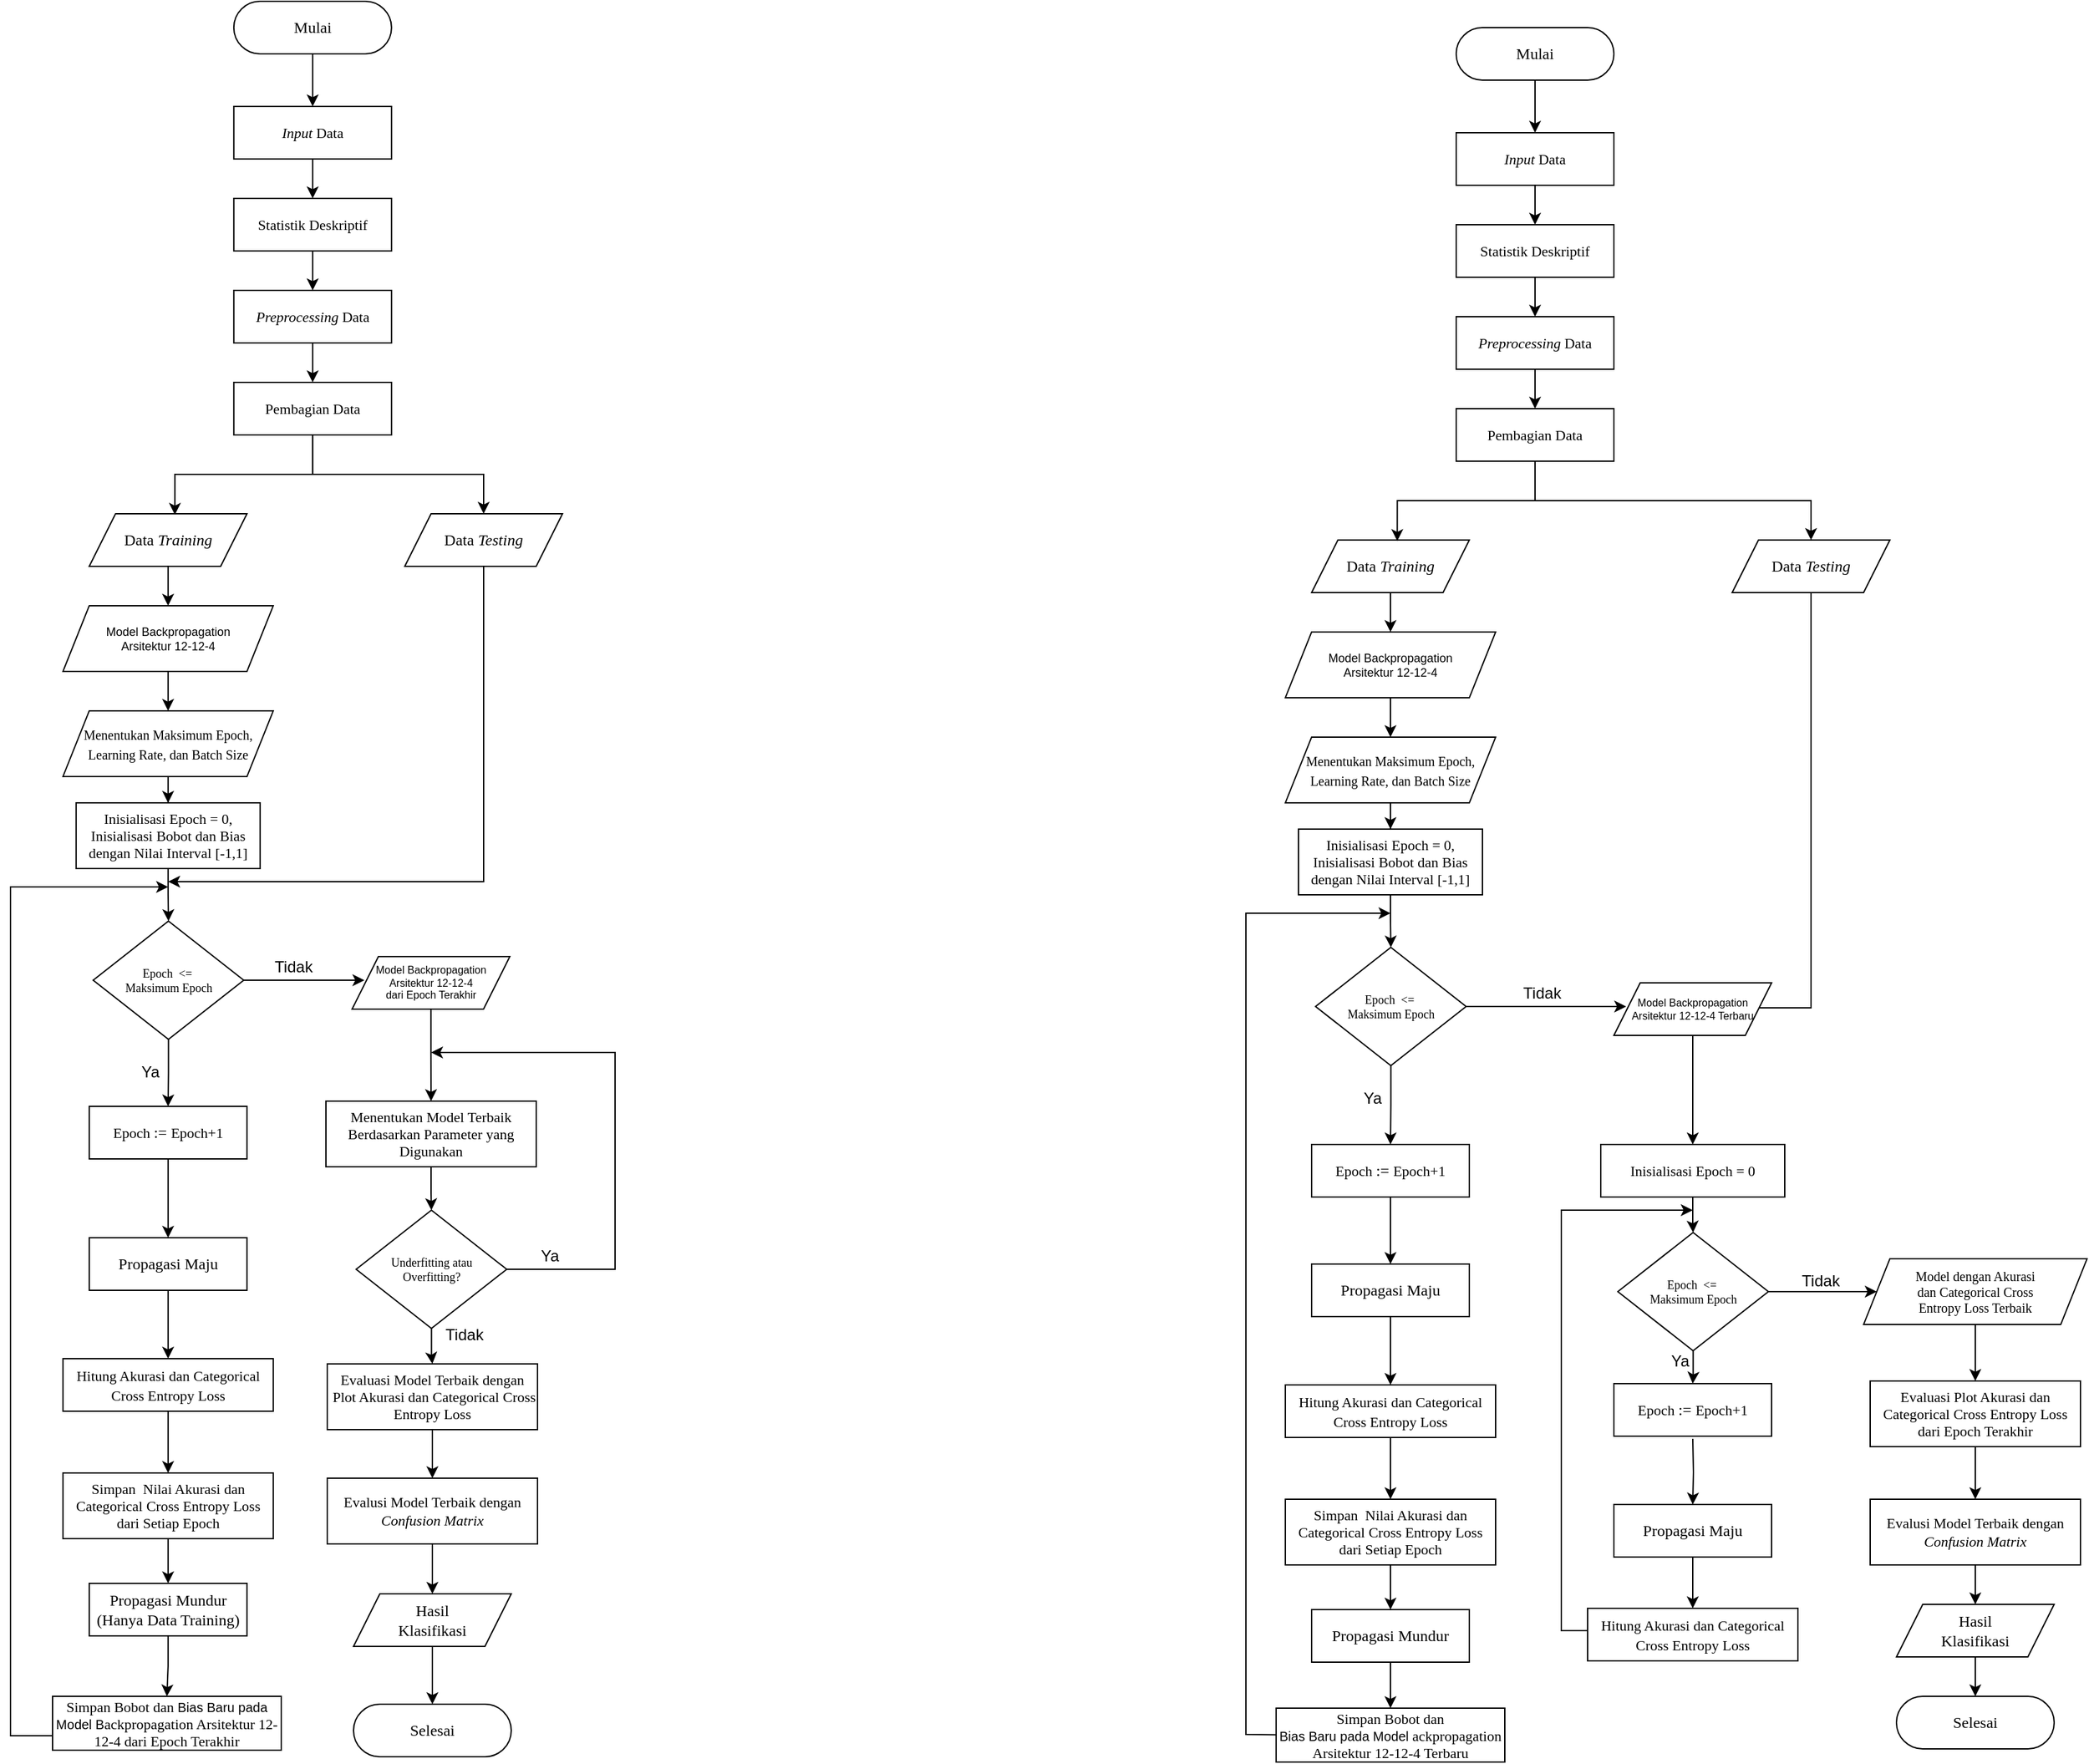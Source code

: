 <mxfile version="21.6.7" type="github">
  <diagram name="Halaman-1" id="IDPkt6IPQC_1jw6kws_v">
    <mxGraphModel dx="1783" dy="500" grid="1" gridSize="10" guides="0" tooltips="1" connect="1" arrows="1" fold="1" page="1" pageScale="1" pageWidth="827" pageHeight="1169" math="0" shadow="0">
      <root>
        <mxCell id="0" />
        <mxCell id="1" parent="0" />
        <mxCell id="IdXI2zrkfBvDs6GvW4y7-14" value="" style="edgeStyle=orthogonalEdgeStyle;rounded=0;orthogonalLoop=1;jettySize=auto;html=1;" parent="1" source="IdXI2zrkfBvDs6GvW4y7-10" edge="1">
          <mxGeometry relative="1" as="geometry">
            <mxPoint x="400" y="120" as="targetPoint" />
          </mxGeometry>
        </mxCell>
        <mxCell id="IdXI2zrkfBvDs6GvW4y7-10" value="&lt;font face=&quot;Times New Roman&quot;&gt;Mulai&lt;/font&gt;" style="rounded=1;whiteSpace=wrap;html=1;arcSize=50;" parent="1" vertex="1">
          <mxGeometry x="340" y="40" width="120" height="40" as="geometry" />
        </mxCell>
        <mxCell id="7m37HU-JpjzB4hNOFp2D-5" style="edgeStyle=orthogonalEdgeStyle;rounded=0;orthogonalLoop=1;jettySize=auto;html=1;exitX=0.75;exitY=0;exitDx=0;exitDy=0;" parent="1" edge="1">
          <mxGeometry relative="1" as="geometry">
            <mxPoint x="430.31" y="110" as="targetPoint" />
            <mxPoint x="430.0" y="110" as="sourcePoint" />
          </mxGeometry>
        </mxCell>
        <mxCell id="7m37HU-JpjzB4hNOFp2D-27" value="" style="edgeStyle=orthogonalEdgeStyle;rounded=0;orthogonalLoop=1;jettySize=auto;html=1;" parent="1" source="IdXI2zrkfBvDs6GvW4y7-42" target="K-xvkSlF35jEx8rKdwMI-3" edge="1">
          <mxGeometry relative="1" as="geometry" />
        </mxCell>
        <mxCell id="IdXI2zrkfBvDs6GvW4y7-42" value="&lt;font face=&quot;Times New Roman&quot;&gt;Hasil&lt;br&gt;Klasifikasi&lt;/font&gt;" style="shape=parallelogram;perimeter=parallelogramPerimeter;whiteSpace=wrap;html=1;fixedSize=1;" parent="1" vertex="1">
          <mxGeometry x="675" y="1240" width="120" height="40" as="geometry" />
        </mxCell>
        <mxCell id="K-xvkSlF35jEx8rKdwMI-3" value="&lt;font face=&quot;Times New Roman&quot;&gt;Selesai&lt;br&gt;&lt;/font&gt;" style="rounded=1;whiteSpace=wrap;html=1;arcSize=50;" parent="1" vertex="1">
          <mxGeometry x="675" y="1310" width="120" height="40" as="geometry" />
        </mxCell>
        <mxCell id="Z6IPMhNPh_R6V51IVwI1-49" value="" style="edgeStyle=orthogonalEdgeStyle;rounded=0;orthogonalLoop=1;jettySize=auto;html=1;entryX=0.5;entryY=0;entryDx=0;entryDy=0;" parent="1" source="7m37HU-JpjzB4hNOFp2D-1" target="Z6IPMhNPh_R6V51IVwI1-52" edge="1">
          <mxGeometry relative="1" as="geometry">
            <mxPoint x="310" y="530" as="targetPoint" />
          </mxGeometry>
        </mxCell>
        <mxCell id="7m37HU-JpjzB4hNOFp2D-1" value="&lt;font face=&quot;Times New Roman&quot;&gt;Data &lt;i&gt;Training&lt;/i&gt;&lt;/font&gt;" style="shape=parallelogram;perimeter=parallelogramPerimeter;whiteSpace=wrap;html=1;fixedSize=1;" parent="1" vertex="1">
          <mxGeometry x="230" y="430" width="120" height="40" as="geometry" />
        </mxCell>
        <mxCell id="7m37HU-JpjzB4hNOFp2D-12" value="" style="edgeStyle=orthogonalEdgeStyle;rounded=0;orthogonalLoop=1;jettySize=auto;html=1;" parent="1" source="7m37HU-JpjzB4hNOFp2D-2" target="7m37HU-JpjzB4hNOFp2D-3" edge="1">
          <mxGeometry relative="1" as="geometry" />
        </mxCell>
        <mxCell id="7m37HU-JpjzB4hNOFp2D-2" value="&lt;font style=&quot;font-size: 11px;&quot; face=&quot;Times New Roman&quot;&gt;&lt;i&gt;Input&lt;/i&gt; Data&lt;/font&gt;" style="rounded=0;whiteSpace=wrap;html=1;" parent="1" vertex="1">
          <mxGeometry x="340" y="120" width="120" height="40" as="geometry" />
        </mxCell>
        <mxCell id="7m37HU-JpjzB4hNOFp2D-29" value="" style="edgeStyle=orthogonalEdgeStyle;rounded=0;orthogonalLoop=1;jettySize=auto;html=1;" parent="1" source="7m37HU-JpjzB4hNOFp2D-3" target="7m37HU-JpjzB4hNOFp2D-28" edge="1">
          <mxGeometry relative="1" as="geometry" />
        </mxCell>
        <mxCell id="7m37HU-JpjzB4hNOFp2D-3" value="&lt;font face=&quot;Times New Roman&quot;&gt;&lt;span style=&quot;font-size: 11px;&quot;&gt;Statistik Deskriptif&lt;/span&gt;&lt;/font&gt;" style="rounded=0;whiteSpace=wrap;html=1;" parent="1" vertex="1">
          <mxGeometry x="340" y="190" width="120" height="40" as="geometry" />
        </mxCell>
        <mxCell id="7m37HU-JpjzB4hNOFp2D-31" style="edgeStyle=orthogonalEdgeStyle;rounded=0;orthogonalLoop=1;jettySize=auto;html=1;entryX=0.5;entryY=0;entryDx=0;entryDy=0;" parent="1" source="7m37HU-JpjzB4hNOFp2D-4" target="7m37HU-JpjzB4hNOFp2D-14" edge="1">
          <mxGeometry relative="1" as="geometry">
            <Array as="points">
              <mxPoint x="400" y="400" />
              <mxPoint x="610" y="400" />
            </Array>
          </mxGeometry>
        </mxCell>
        <mxCell id="7m37HU-JpjzB4hNOFp2D-32" style="edgeStyle=orthogonalEdgeStyle;rounded=0;orthogonalLoop=1;jettySize=auto;html=1;entryX=0.543;entryY=0.019;entryDx=0;entryDy=0;entryPerimeter=0;" parent="1" source="7m37HU-JpjzB4hNOFp2D-4" target="7m37HU-JpjzB4hNOFp2D-1" edge="1">
          <mxGeometry relative="1" as="geometry">
            <Array as="points">
              <mxPoint x="400" y="400" />
              <mxPoint x="295" y="400" />
            </Array>
          </mxGeometry>
        </mxCell>
        <mxCell id="7m37HU-JpjzB4hNOFp2D-4" value="&lt;font style=&quot;font-size: 11px;&quot; face=&quot;Times New Roman&quot;&gt;Pembagian Data&lt;/font&gt;" style="rounded=0;whiteSpace=wrap;html=1;" parent="1" vertex="1">
          <mxGeometry x="340" y="330" width="120" height="40" as="geometry" />
        </mxCell>
        <mxCell id="7m37HU-JpjzB4hNOFp2D-22" style="edgeStyle=orthogonalEdgeStyle;rounded=0;orthogonalLoop=1;jettySize=auto;html=1;entryX=1;entryY=0.5;entryDx=0;entryDy=0;" parent="1" target="rV1thAJR1Vzn2dTstKj4-36" edge="1">
          <mxGeometry relative="1" as="geometry">
            <mxPoint x="590" y="790" as="targetPoint" />
            <mxPoint x="610.0" y="470.0" as="sourcePoint" />
            <Array as="points">
              <mxPoint x="610" y="786" />
            </Array>
          </mxGeometry>
        </mxCell>
        <mxCell id="7m37HU-JpjzB4hNOFp2D-14" value="&lt;font face=&quot;Times New Roman&quot;&gt;Data &lt;i&gt;Testing&lt;/i&gt;&lt;/font&gt;" style="shape=parallelogram;perimeter=parallelogramPerimeter;whiteSpace=wrap;html=1;fixedSize=1;" parent="1" vertex="1">
          <mxGeometry x="550" y="430" width="120" height="40" as="geometry" />
        </mxCell>
        <mxCell id="7m37HU-JpjzB4hNOFp2D-30" value="" style="edgeStyle=orthogonalEdgeStyle;rounded=0;orthogonalLoop=1;jettySize=auto;html=1;" parent="1" source="7m37HU-JpjzB4hNOFp2D-28" target="7m37HU-JpjzB4hNOFp2D-4" edge="1">
          <mxGeometry relative="1" as="geometry" />
        </mxCell>
        <mxCell id="7m37HU-JpjzB4hNOFp2D-28" value="&lt;font style=&quot;font-size: 11px;&quot; face=&quot;Times New Roman&quot;&gt;&lt;i&gt;Preprocessing&lt;/i&gt; Data&lt;/font&gt;" style="rounded=0;whiteSpace=wrap;html=1;" parent="1" vertex="1">
          <mxGeometry x="340" y="260" width="120" height="40" as="geometry" />
        </mxCell>
        <mxCell id="Z6IPMhNPh_R6V51IVwI1-61" style="edgeStyle=orthogonalEdgeStyle;rounded=0;orthogonalLoop=1;jettySize=auto;html=1;entryX=0.5;entryY=0;entryDx=0;entryDy=0;" parent="1" source="Z6IPMhNPh_R6V51IVwI1-1" target="Z6IPMhNPh_R6V51IVwI1-16" edge="1">
          <mxGeometry relative="1" as="geometry" />
        </mxCell>
        <mxCell id="Z6IPMhNPh_R6V51IVwI1-1" value="&lt;font face=&quot;Times New Roman&quot; style=&quot;font-size: 10px;&quot;&gt;Menentukan Maksimum &lt;span&gt;Epoch&lt;/span&gt;, &lt;br&gt;&lt;span&gt;Learning Rate&lt;/span&gt;, dan &lt;span&gt;Batch Size&lt;/span&gt;&lt;/font&gt;" style="shape=parallelogram;perimeter=parallelogramPerimeter;whiteSpace=wrap;html=1;fixedSize=1;fontStyle=0" parent="1" vertex="1">
          <mxGeometry x="210" y="580" width="160" height="50" as="geometry" />
        </mxCell>
        <mxCell id="Z6IPMhNPh_R6V51IVwI1-43" value="" style="edgeStyle=orthogonalEdgeStyle;rounded=0;orthogonalLoop=1;jettySize=auto;html=1;" parent="1" source="Z6IPMhNPh_R6V51IVwI1-7" target="Z6IPMhNPh_R6V51IVwI1-20" edge="1">
          <mxGeometry relative="1" as="geometry" />
        </mxCell>
        <mxCell id="rV1thAJR1Vzn2dTstKj4-12" value="" style="edgeStyle=orthogonalEdgeStyle;rounded=0;orthogonalLoop=1;jettySize=auto;html=1;entryX=0.078;entryY=0.45;entryDx=0;entryDy=0;entryPerimeter=0;" edge="1" parent="1" source="Z6IPMhNPh_R6V51IVwI1-7" target="rV1thAJR1Vzn2dTstKj4-36">
          <mxGeometry relative="1" as="geometry">
            <mxPoint x="450.0" y="785.517" as="targetPoint" />
          </mxGeometry>
        </mxCell>
        <mxCell id="Z6IPMhNPh_R6V51IVwI1-7" value="&lt;font style=&quot;font-size: 9px;&quot;&gt;&lt;span style=&quot;font-size: 9px;&quot;&gt;&lt;span style=&quot;font-size: 9px;&quot;&gt;Epoch&amp;nbsp;&lt;/span&gt; &amp;lt;=&lt;/span&gt;&amp;nbsp;&lt;br style=&quot;font-size: 9px;&quot;&gt;&lt;span style=&quot;font-size: 9px;&quot;&gt;Maksimum &lt;span style=&quot;font-size: 9px;&quot;&gt;Epoch&lt;/span&gt;&lt;/span&gt;&lt;/font&gt;" style="rhombus;whiteSpace=wrap;html=1;fontSize=9;fontStyle=0;fontFamily=Times New Roman;" parent="1" vertex="1">
          <mxGeometry x="233" y="740" width="114.55" height="90" as="geometry" />
        </mxCell>
        <mxCell id="Z6IPMhNPh_R6V51IVwI1-33" value="" style="edgeStyle=orthogonalEdgeStyle;rounded=0;orthogonalLoop=1;jettySize=auto;html=1;" parent="1" source="Z6IPMhNPh_R6V51IVwI1-16" target="Z6IPMhNPh_R6V51IVwI1-7" edge="1">
          <mxGeometry relative="1" as="geometry" />
        </mxCell>
        <mxCell id="Z6IPMhNPh_R6V51IVwI1-16" value="Inisialisasi&amp;nbsp;&lt;span style=&quot;font-size: 11px;&quot;&gt;Epoch = 0,&lt;br style=&quot;font-size: 11px;&quot;&gt;Inisialisasi Bobot dan Bias dengan Nilai Interval [-1,1]&lt;br style=&quot;font-size: 11px;&quot;&gt;&lt;/span&gt;" style="rounded=0;whiteSpace=wrap;html=1;fontFamily=Times New Roman;fontSize=11;" parent="1" vertex="1">
          <mxGeometry x="220" y="650" width="140" height="50" as="geometry" />
        </mxCell>
        <mxCell id="Z6IPMhNPh_R6V51IVwI1-38" value="" style="edgeStyle=orthogonalEdgeStyle;rounded=0;orthogonalLoop=1;jettySize=auto;html=1;" parent="1" source="Z6IPMhNPh_R6V51IVwI1-19" target="Z6IPMhNPh_R6V51IVwI1-37" edge="1">
          <mxGeometry relative="1" as="geometry" />
        </mxCell>
        <mxCell id="Z6IPMhNPh_R6V51IVwI1-19" value="Propagasi Maju" style="rounded=0;whiteSpace=wrap;html=1;fontFamily=Times New Roman;" parent="1" vertex="1">
          <mxGeometry x="230" y="981" width="120" height="40" as="geometry" />
        </mxCell>
        <mxCell id="rV1thAJR1Vzn2dTstKj4-2" style="edgeStyle=orthogonalEdgeStyle;rounded=0;orthogonalLoop=1;jettySize=auto;html=1;entryX=0.5;entryY=0;entryDx=0;entryDy=0;" edge="1" parent="1" source="Z6IPMhNPh_R6V51IVwI1-20" target="Z6IPMhNPh_R6V51IVwI1-19">
          <mxGeometry relative="1" as="geometry" />
        </mxCell>
        <mxCell id="Z6IPMhNPh_R6V51IVwI1-20" value="&lt;span style=&quot;border-color: var(--border-color); font-size: 11px;&quot;&gt;Epoch&amp;nbsp;&lt;/span&gt;:=&amp;nbsp;&lt;span style=&quot;border-color: var(--border-color); font-size: 11px;&quot;&gt;Epoch+&lt;/span&gt;&lt;span style=&quot;font-size: 11px;&quot;&gt;1&lt;/span&gt;" style="rounded=0;whiteSpace=wrap;html=1;fontFamily=Times New Roman;fontStyle=0" parent="1" vertex="1">
          <mxGeometry x="230" y="890" width="120" height="40" as="geometry" />
        </mxCell>
        <mxCell id="rV1thAJR1Vzn2dTstKj4-17" style="edgeStyle=orthogonalEdgeStyle;rounded=0;orthogonalLoop=1;jettySize=auto;html=1;entryX=0.5;entryY=0;entryDx=0;entryDy=0;" edge="1" parent="1" source="Z6IPMhNPh_R6V51IVwI1-37" target="rV1thAJR1Vzn2dTstKj4-16">
          <mxGeometry relative="1" as="geometry" />
        </mxCell>
        <mxCell id="Z6IPMhNPh_R6V51IVwI1-37" value="&lt;span style=&quot;font-size: 11px;&quot;&gt;Hitung Akurasi dan Categorical Cross Entropy Loss&lt;/span&gt;" style="rounded=0;whiteSpace=wrap;html=1;fontFamily=Times New Roman;fontStyle=0" parent="1" vertex="1">
          <mxGeometry x="210" y="1073" width="160" height="40" as="geometry" />
        </mxCell>
        <mxCell id="rV1thAJR1Vzn2dTstKj4-35" value="" style="edgeStyle=orthogonalEdgeStyle;rounded=0;orthogonalLoop=1;jettySize=auto;html=1;" edge="1" parent="1" source="Z6IPMhNPh_R6V51IVwI1-40" target="rV1thAJR1Vzn2dTstKj4-30">
          <mxGeometry relative="1" as="geometry" />
        </mxCell>
        <mxCell id="Z6IPMhNPh_R6V51IVwI1-40" value="Propagasi Mundur" style="rounded=0;whiteSpace=wrap;html=1;fontFamily=Times New Roman;" parent="1" vertex="1">
          <mxGeometry x="230" y="1244" width="120" height="40" as="geometry" />
        </mxCell>
        <mxCell id="Z6IPMhNPh_R6V51IVwI1-56" style="edgeStyle=orthogonalEdgeStyle;rounded=0;orthogonalLoop=1;jettySize=auto;html=1;entryX=0.5;entryY=0;entryDx=0;entryDy=0;" parent="1" source="Z6IPMhNPh_R6V51IVwI1-52" target="Z6IPMhNPh_R6V51IVwI1-1" edge="1">
          <mxGeometry relative="1" as="geometry" />
        </mxCell>
        <mxCell id="Z6IPMhNPh_R6V51IVwI1-52" value="Model Backpropagation&lt;br&gt;Arsitektur 12-12-4" style="shape=parallelogram;perimeter=parallelogramPerimeter;whiteSpace=wrap;html=1;fixedSize=1;fontSize=9;" parent="1" vertex="1">
          <mxGeometry x="210" y="500" width="160" height="50" as="geometry" />
        </mxCell>
        <mxCell id="rV1thAJR1Vzn2dTstKj4-4" value="Ya" style="text;html=1;align=center;verticalAlign=middle;resizable=0;points=[];autosize=1;strokeColor=none;fillColor=none;" vertex="1" parent="1">
          <mxGeometry x="256" y="840" width="40" height="30" as="geometry" />
        </mxCell>
        <mxCell id="rV1thAJR1Vzn2dTstKj4-18" style="edgeStyle=orthogonalEdgeStyle;rounded=0;orthogonalLoop=1;jettySize=auto;html=1;entryX=0.5;entryY=0;entryDx=0;entryDy=0;" edge="1" parent="1" source="rV1thAJR1Vzn2dTstKj4-16" target="Z6IPMhNPh_R6V51IVwI1-40">
          <mxGeometry relative="1" as="geometry" />
        </mxCell>
        <mxCell id="rV1thAJR1Vzn2dTstKj4-16" value="Simpan&amp;nbsp; Nilai Akurasi dan Categorical Cross Entropy Loss dari Setiap Epoch" style="whiteSpace=wrap;html=1;fontSize=11;fontFamily=Times New Roman;fontStyle=0;" vertex="1" parent="1">
          <mxGeometry x="210" y="1160" width="160" height="50" as="geometry" />
        </mxCell>
        <mxCell id="rV1thAJR1Vzn2dTstKj4-22" style="edgeStyle=orthogonalEdgeStyle;rounded=0;orthogonalLoop=1;jettySize=auto;html=1;exitX=0;exitY=0.5;exitDx=0;exitDy=0;" edge="1" parent="1" source="rV1thAJR1Vzn2dTstKj4-30">
          <mxGeometry relative="1" as="geometry">
            <mxPoint x="290" y="714" as="targetPoint" />
            <mxPoint x="220" y="1300" as="sourcePoint" />
            <Array as="points">
              <mxPoint x="225" y="1340" />
              <mxPoint x="180" y="1339" />
              <mxPoint x="180" y="714" />
            </Array>
          </mxGeometry>
        </mxCell>
        <mxCell id="rV1thAJR1Vzn2dTstKj4-42" style="edgeStyle=orthogonalEdgeStyle;rounded=0;orthogonalLoop=1;jettySize=auto;html=1;" edge="1" parent="1" source="rV1thAJR1Vzn2dTstKj4-23" target="rV1thAJR1Vzn2dTstKj4-24">
          <mxGeometry relative="1" as="geometry" />
        </mxCell>
        <mxCell id="rV1thAJR1Vzn2dTstKj4-23" value="Propagasi Maju" style="rounded=0;whiteSpace=wrap;html=1;fontFamily=Times New Roman;" vertex="1" parent="1">
          <mxGeometry x="460" y="1164" width="120" height="40" as="geometry" />
        </mxCell>
        <mxCell id="rV1thAJR1Vzn2dTstKj4-24" value="&lt;span style=&quot;font-size: 11px;&quot;&gt;Hitung Akurasi dan Categorical Cross Entropy Loss&lt;/span&gt;" style="rounded=0;whiteSpace=wrap;html=1;fontFamily=Times New Roman;fontStyle=0" vertex="1" parent="1">
          <mxGeometry x="440" y="1243" width="160" height="40" as="geometry" />
        </mxCell>
        <mxCell id="rV1thAJR1Vzn2dTstKj4-30" value="Simpan Bobot dan&lt;br style=&quot;border-color: var(--border-color); font-family: Helvetica; font-size: 10px;&quot;&gt;&lt;span style=&quot;font-family: Helvetica; font-size: 10px;&quot;&gt;Bias Baru pada Model&amp;nbsp;&lt;/span&gt;ackpropagation Arsitektur 12-12-4 Terbaru" style="whiteSpace=wrap;html=1;fontSize=11;fontFamily=Times New Roman;fontStyle=0;" vertex="1" parent="1">
          <mxGeometry x="203" y="1319" width="174" height="41" as="geometry" />
        </mxCell>
        <mxCell id="rV1thAJR1Vzn2dTstKj4-51" style="edgeStyle=orthogonalEdgeStyle;rounded=0;orthogonalLoop=1;jettySize=auto;html=1;entryX=0.5;entryY=0;entryDx=0;entryDy=0;" edge="1" parent="1" source="rV1thAJR1Vzn2dTstKj4-36" target="rV1thAJR1Vzn2dTstKj4-49">
          <mxGeometry relative="1" as="geometry" />
        </mxCell>
        <mxCell id="rV1thAJR1Vzn2dTstKj4-36" value="Model Backpropagation Arsitektur 12-12-4 Terbaru" style="shape=parallelogram;perimeter=parallelogramPerimeter;whiteSpace=wrap;html=1;fixedSize=1;fontSize=8;" vertex="1" parent="1">
          <mxGeometry x="460" y="767" width="120" height="40" as="geometry" />
        </mxCell>
        <mxCell id="rV1thAJR1Vzn2dTstKj4-71" style="edgeStyle=orthogonalEdgeStyle;rounded=0;orthogonalLoop=1;jettySize=auto;html=1;exitX=0;exitY=0.5;exitDx=0;exitDy=0;" edge="1" parent="1" source="rV1thAJR1Vzn2dTstKj4-24">
          <mxGeometry relative="1" as="geometry">
            <mxPoint x="520" y="940" as="targetPoint" />
            <Array as="points">
              <mxPoint x="440" y="1260" />
              <mxPoint x="420" y="1260" />
              <mxPoint x="420" y="940" />
            </Array>
          </mxGeometry>
        </mxCell>
        <mxCell id="rV1thAJR1Vzn2dTstKj4-74" style="edgeStyle=orthogonalEdgeStyle;rounded=0;orthogonalLoop=1;jettySize=auto;html=1;entryX=0.5;entryY=0;entryDx=0;entryDy=0;" edge="1" parent="1" source="rV1thAJR1Vzn2dTstKj4-38" target="rV1thAJR1Vzn2dTstKj4-73">
          <mxGeometry relative="1" as="geometry" />
        </mxCell>
        <mxCell id="rV1thAJR1Vzn2dTstKj4-38" value="Evaluasi Plot Akurasi dan Categorical Cross Entropy Loss dari Epoch Terakhir" style="whiteSpace=wrap;html=1;fontSize=11;fontFamily=Times New Roman;fontStyle=0;" vertex="1" parent="1">
          <mxGeometry x="655" y="1070" width="160" height="50" as="geometry" />
        </mxCell>
        <mxCell id="rV1thAJR1Vzn2dTstKj4-58" style="edgeStyle=orthogonalEdgeStyle;rounded=0;orthogonalLoop=1;jettySize=auto;html=1;entryX=0.5;entryY=0;entryDx=0;entryDy=0;" edge="1" parent="1" target="rV1thAJR1Vzn2dTstKj4-23">
          <mxGeometry relative="1" as="geometry">
            <mxPoint x="520.029" y="1114" as="sourcePoint" />
            <mxPoint x="522.44" y="1151.56" as="targetPoint" />
          </mxGeometry>
        </mxCell>
        <mxCell id="rV1thAJR1Vzn2dTstKj4-45" value="&lt;span style=&quot;border-color: var(--border-color); font-size: 11px;&quot;&gt;Epoch&amp;nbsp;&lt;/span&gt;:=&amp;nbsp;&lt;span style=&quot;border-color: var(--border-color); font-size: 11px;&quot;&gt;Epoch+&lt;/span&gt;&lt;span style=&quot;font-size: 11px;&quot;&gt;1&lt;/span&gt;" style="rounded=0;whiteSpace=wrap;html=1;fontFamily=Times New Roman;fontStyle=0" vertex="1" parent="1">
          <mxGeometry x="460" y="1072" width="120" height="40" as="geometry" />
        </mxCell>
        <mxCell id="rV1thAJR1Vzn2dTstKj4-55" style="edgeStyle=orthogonalEdgeStyle;rounded=0;orthogonalLoop=1;jettySize=auto;html=1;entryX=0.5;entryY=0;entryDx=0;entryDy=0;" edge="1" parent="1" source="rV1thAJR1Vzn2dTstKj4-49" target="rV1thAJR1Vzn2dTstKj4-54">
          <mxGeometry relative="1" as="geometry" />
        </mxCell>
        <mxCell id="rV1thAJR1Vzn2dTstKj4-49" value="Inisialisasi&amp;nbsp;&lt;span style=&quot;border-color: var(--border-color);&quot;&gt;Epoch = 0&lt;/span&gt;&lt;span style=&quot;font-size: 11px;&quot;&gt;&lt;br style=&quot;font-size: 11px;&quot;&gt;&lt;/span&gt;" style="rounded=0;whiteSpace=wrap;html=1;fontFamily=Times New Roman;fontSize=11;" vertex="1" parent="1">
          <mxGeometry x="450" y="890" width="140" height="40" as="geometry" />
        </mxCell>
        <mxCell id="rV1thAJR1Vzn2dTstKj4-57" style="edgeStyle=orthogonalEdgeStyle;rounded=0;orthogonalLoop=1;jettySize=auto;html=1;entryX=0.5;entryY=0;entryDx=0;entryDy=0;" edge="1" parent="1" source="rV1thAJR1Vzn2dTstKj4-54" target="rV1thAJR1Vzn2dTstKj4-45">
          <mxGeometry relative="1" as="geometry" />
        </mxCell>
        <mxCell id="rV1thAJR1Vzn2dTstKj4-64" style="edgeStyle=orthogonalEdgeStyle;rounded=0;orthogonalLoop=1;jettySize=auto;html=1;" edge="1" parent="1" source="rV1thAJR1Vzn2dTstKj4-54" target="rV1thAJR1Vzn2dTstKj4-68">
          <mxGeometry relative="1" as="geometry">
            <mxPoint x="660" y="1002" as="targetPoint" />
          </mxGeometry>
        </mxCell>
        <mxCell id="rV1thAJR1Vzn2dTstKj4-54" value="&lt;font style=&quot;font-size: 9px;&quot;&gt;&lt;span style=&quot;font-size: 9px;&quot;&gt;&lt;span style=&quot;font-size: 9px;&quot;&gt;Epoch&amp;nbsp;&lt;/span&gt; &amp;lt;=&lt;/span&gt;&amp;nbsp;&lt;br style=&quot;font-size: 9px;&quot;&gt;&lt;span style=&quot;font-size: 9px;&quot;&gt;Maksimum &lt;span style=&quot;font-size: 9px;&quot;&gt;Epoch&lt;/span&gt;&lt;/span&gt;&lt;/font&gt;" style="rhombus;whiteSpace=wrap;html=1;fontSize=9;fontStyle=0;fontFamily=Times New Roman;" vertex="1" parent="1">
          <mxGeometry x="463" y="957" width="114.55" height="90" as="geometry" />
        </mxCell>
        <mxCell id="rV1thAJR1Vzn2dTstKj4-61" value="Ya" style="text;html=1;align=center;verticalAlign=middle;resizable=0;points=[];autosize=1;strokeColor=none;fillColor=none;" vertex="1" parent="1">
          <mxGeometry x="490" y="1040" width="40" height="30" as="geometry" />
        </mxCell>
        <mxCell id="rV1thAJR1Vzn2dTstKj4-62" value="Tidak" style="text;html=1;align=center;verticalAlign=middle;resizable=0;points=[];autosize=1;strokeColor=none;fillColor=none;" vertex="1" parent="1">
          <mxGeometry x="380" y="760" width="50" height="30" as="geometry" />
        </mxCell>
        <mxCell id="rV1thAJR1Vzn2dTstKj4-63" value="Tidak" style="text;html=1;align=center;verticalAlign=middle;resizable=0;points=[];autosize=1;strokeColor=none;fillColor=none;" vertex="1" parent="1">
          <mxGeometry x="592" y="979" width="50" height="30" as="geometry" />
        </mxCell>
        <mxCell id="rV1thAJR1Vzn2dTstKj4-72" style="edgeStyle=orthogonalEdgeStyle;rounded=0;orthogonalLoop=1;jettySize=auto;html=1;entryX=0.5;entryY=0;entryDx=0;entryDy=0;" edge="1" parent="1" source="rV1thAJR1Vzn2dTstKj4-68" target="rV1thAJR1Vzn2dTstKj4-38">
          <mxGeometry relative="1" as="geometry">
            <mxPoint x="730" y="1060" as="targetPoint" />
          </mxGeometry>
        </mxCell>
        <mxCell id="rV1thAJR1Vzn2dTstKj4-68" value="Model dengan Akurasi&lt;br&gt;dan&amp;nbsp;&lt;span style=&quot;font-size: 10px;&quot;&gt;Categorical Cross &lt;br&gt;Entropy Loss Terbaik&lt;/span&gt;" style="shape=parallelogram;perimeter=parallelogramPerimeter;whiteSpace=wrap;html=1;fixedSize=1;fontSize=10;fontFamily=Times New Roman;" vertex="1" parent="1">
          <mxGeometry x="650" y="977" width="170" height="50" as="geometry" />
        </mxCell>
        <mxCell id="rV1thAJR1Vzn2dTstKj4-75" style="edgeStyle=orthogonalEdgeStyle;rounded=0;orthogonalLoop=1;jettySize=auto;html=1;entryX=0.5;entryY=0;entryDx=0;entryDy=0;" edge="1" parent="1" source="rV1thAJR1Vzn2dTstKj4-73" target="IdXI2zrkfBvDs6GvW4y7-42">
          <mxGeometry relative="1" as="geometry" />
        </mxCell>
        <mxCell id="rV1thAJR1Vzn2dTstKj4-73" value="Evalusi Model Terbaik dengan&lt;br&gt;&lt;i&gt;Confusion Matrix&lt;/i&gt;" style="whiteSpace=wrap;html=1;fontSize=11;fontFamily=Times New Roman;fontStyle=0;" vertex="1" parent="1">
          <mxGeometry x="655" y="1160" width="160" height="50" as="geometry" />
        </mxCell>
        <mxCell id="rV1thAJR1Vzn2dTstKj4-76" value="" style="edgeStyle=orthogonalEdgeStyle;rounded=0;orthogonalLoop=1;jettySize=auto;html=1;" edge="1" parent="1" source="rV1thAJR1Vzn2dTstKj4-77">
          <mxGeometry relative="1" as="geometry">
            <mxPoint x="-530.09" y="100" as="targetPoint" />
          </mxGeometry>
        </mxCell>
        <mxCell id="rV1thAJR1Vzn2dTstKj4-77" value="&lt;font face=&quot;Times New Roman&quot;&gt;Mulai&lt;/font&gt;" style="rounded=1;whiteSpace=wrap;html=1;arcSize=50;" vertex="1" parent="1">
          <mxGeometry x="-590.09" y="20" width="120" height="40" as="geometry" />
        </mxCell>
        <mxCell id="rV1thAJR1Vzn2dTstKj4-78" style="edgeStyle=orthogonalEdgeStyle;rounded=0;orthogonalLoop=1;jettySize=auto;html=1;exitX=0.75;exitY=0;exitDx=0;exitDy=0;" edge="1" parent="1">
          <mxGeometry relative="1" as="geometry">
            <mxPoint x="-499.78" y="90" as="targetPoint" />
            <mxPoint x="-500.09" y="90" as="sourcePoint" />
          </mxGeometry>
        </mxCell>
        <mxCell id="rV1thAJR1Vzn2dTstKj4-79" value="" style="edgeStyle=orthogonalEdgeStyle;rounded=0;orthogonalLoop=1;jettySize=auto;html=1;" edge="1" parent="1" source="rV1thAJR1Vzn2dTstKj4-80" target="rV1thAJR1Vzn2dTstKj4-81">
          <mxGeometry relative="1" as="geometry" />
        </mxCell>
        <mxCell id="rV1thAJR1Vzn2dTstKj4-80" value="&lt;font face=&quot;Times New Roman&quot;&gt;Hasil&lt;br&gt;Klasifikasi&lt;/font&gt;" style="shape=parallelogram;perimeter=parallelogramPerimeter;whiteSpace=wrap;html=1;fixedSize=1;" vertex="1" parent="1">
          <mxGeometry x="-499" y="1232" width="120" height="40" as="geometry" />
        </mxCell>
        <mxCell id="rV1thAJR1Vzn2dTstKj4-81" value="&lt;font face=&quot;Times New Roman&quot;&gt;Selesai&lt;br&gt;&lt;/font&gt;" style="rounded=1;whiteSpace=wrap;html=1;arcSize=50;" vertex="1" parent="1">
          <mxGeometry x="-499" y="1316" width="120" height="40" as="geometry" />
        </mxCell>
        <mxCell id="rV1thAJR1Vzn2dTstKj4-82" value="" style="edgeStyle=orthogonalEdgeStyle;rounded=0;orthogonalLoop=1;jettySize=auto;html=1;entryX=0.5;entryY=0;entryDx=0;entryDy=0;" edge="1" parent="1" source="rV1thAJR1Vzn2dTstKj4-83" target="rV1thAJR1Vzn2dTstKj4-111">
          <mxGeometry relative="1" as="geometry">
            <mxPoint x="-620.09" y="510" as="targetPoint" />
          </mxGeometry>
        </mxCell>
        <mxCell id="rV1thAJR1Vzn2dTstKj4-83" value="&lt;font face=&quot;Times New Roman&quot;&gt;Data &lt;i&gt;Training&lt;/i&gt;&lt;/font&gt;" style="shape=parallelogram;perimeter=parallelogramPerimeter;whiteSpace=wrap;html=1;fixedSize=1;" vertex="1" parent="1">
          <mxGeometry x="-700.09" y="410" width="120" height="40" as="geometry" />
        </mxCell>
        <mxCell id="rV1thAJR1Vzn2dTstKj4-84" value="" style="edgeStyle=orthogonalEdgeStyle;rounded=0;orthogonalLoop=1;jettySize=auto;html=1;" edge="1" parent="1" source="rV1thAJR1Vzn2dTstKj4-85" target="rV1thAJR1Vzn2dTstKj4-87">
          <mxGeometry relative="1" as="geometry" />
        </mxCell>
        <mxCell id="rV1thAJR1Vzn2dTstKj4-85" value="&lt;font style=&quot;font-size: 11px;&quot; face=&quot;Times New Roman&quot;&gt;&lt;i&gt;Input&lt;/i&gt; Data&lt;/font&gt;" style="rounded=0;whiteSpace=wrap;html=1;" vertex="1" parent="1">
          <mxGeometry x="-590.09" y="100" width="120" height="40" as="geometry" />
        </mxCell>
        <mxCell id="rV1thAJR1Vzn2dTstKj4-86" value="" style="edgeStyle=orthogonalEdgeStyle;rounded=0;orthogonalLoop=1;jettySize=auto;html=1;" edge="1" parent="1" source="rV1thAJR1Vzn2dTstKj4-87" target="rV1thAJR1Vzn2dTstKj4-94">
          <mxGeometry relative="1" as="geometry" />
        </mxCell>
        <mxCell id="rV1thAJR1Vzn2dTstKj4-87" value="&lt;font face=&quot;Times New Roman&quot;&gt;&lt;span style=&quot;font-size: 11px;&quot;&gt;Statistik Deskriptif&lt;/span&gt;&lt;/font&gt;" style="rounded=0;whiteSpace=wrap;html=1;" vertex="1" parent="1">
          <mxGeometry x="-590.09" y="170" width="120" height="40" as="geometry" />
        </mxCell>
        <mxCell id="rV1thAJR1Vzn2dTstKj4-88" style="edgeStyle=orthogonalEdgeStyle;rounded=0;orthogonalLoop=1;jettySize=auto;html=1;entryX=0.5;entryY=0;entryDx=0;entryDy=0;" edge="1" parent="1" source="rV1thAJR1Vzn2dTstKj4-90" target="rV1thAJR1Vzn2dTstKj4-92">
          <mxGeometry relative="1" as="geometry">
            <Array as="points">
              <mxPoint x="-530" y="380" />
              <mxPoint x="-400" y="380" />
            </Array>
          </mxGeometry>
        </mxCell>
        <mxCell id="rV1thAJR1Vzn2dTstKj4-89" style="edgeStyle=orthogonalEdgeStyle;rounded=0;orthogonalLoop=1;jettySize=auto;html=1;entryX=0.543;entryY=0.019;entryDx=0;entryDy=0;entryPerimeter=0;" edge="1" parent="1" source="rV1thAJR1Vzn2dTstKj4-90" target="rV1thAJR1Vzn2dTstKj4-83">
          <mxGeometry relative="1" as="geometry">
            <Array as="points">
              <mxPoint x="-530.09" y="380" />
              <mxPoint x="-635.09" y="380" />
            </Array>
          </mxGeometry>
        </mxCell>
        <mxCell id="rV1thAJR1Vzn2dTstKj4-90" value="&lt;font style=&quot;font-size: 11px;&quot; face=&quot;Times New Roman&quot;&gt;Pembagian Data&lt;/font&gt;" style="rounded=0;whiteSpace=wrap;html=1;" vertex="1" parent="1">
          <mxGeometry x="-590.09" y="310" width="120" height="40" as="geometry" />
        </mxCell>
        <mxCell id="rV1thAJR1Vzn2dTstKj4-146" style="edgeStyle=orthogonalEdgeStyle;rounded=0;orthogonalLoop=1;jettySize=auto;html=1;" edge="1" parent="1" source="rV1thAJR1Vzn2dTstKj4-92">
          <mxGeometry relative="1" as="geometry">
            <mxPoint x="-640" y="690" as="targetPoint" />
            <Array as="points">
              <mxPoint x="-400" y="690" />
              <mxPoint x="-640" y="690" />
            </Array>
          </mxGeometry>
        </mxCell>
        <mxCell id="rV1thAJR1Vzn2dTstKj4-92" value="&lt;font face=&quot;Times New Roman&quot;&gt;Data &lt;i&gt;Testing&lt;/i&gt;&lt;/font&gt;" style="shape=parallelogram;perimeter=parallelogramPerimeter;whiteSpace=wrap;html=1;fixedSize=1;" vertex="1" parent="1">
          <mxGeometry x="-460" y="410" width="120" height="40" as="geometry" />
        </mxCell>
        <mxCell id="rV1thAJR1Vzn2dTstKj4-93" value="" style="edgeStyle=orthogonalEdgeStyle;rounded=0;orthogonalLoop=1;jettySize=auto;html=1;" edge="1" parent="1" source="rV1thAJR1Vzn2dTstKj4-94" target="rV1thAJR1Vzn2dTstKj4-90">
          <mxGeometry relative="1" as="geometry" />
        </mxCell>
        <mxCell id="rV1thAJR1Vzn2dTstKj4-94" value="&lt;font style=&quot;font-size: 11px;&quot; face=&quot;Times New Roman&quot;&gt;&lt;i&gt;Preprocessing&lt;/i&gt; Data&lt;/font&gt;" style="rounded=0;whiteSpace=wrap;html=1;" vertex="1" parent="1">
          <mxGeometry x="-590.09" y="240" width="120" height="40" as="geometry" />
        </mxCell>
        <mxCell id="rV1thAJR1Vzn2dTstKj4-95" style="edgeStyle=orthogonalEdgeStyle;rounded=0;orthogonalLoop=1;jettySize=auto;html=1;entryX=0.5;entryY=0;entryDx=0;entryDy=0;" edge="1" parent="1" source="rV1thAJR1Vzn2dTstKj4-96" target="rV1thAJR1Vzn2dTstKj4-101">
          <mxGeometry relative="1" as="geometry" />
        </mxCell>
        <mxCell id="rV1thAJR1Vzn2dTstKj4-96" value="&lt;font face=&quot;Times New Roman&quot; style=&quot;font-size: 10px;&quot;&gt;Menentukan Maksimum &lt;span&gt;Epoch&lt;/span&gt;, &lt;br&gt;&lt;span&gt;Learning Rate&lt;/span&gt;, dan &lt;span&gt;Batch Size&lt;/span&gt;&lt;/font&gt;" style="shape=parallelogram;perimeter=parallelogramPerimeter;whiteSpace=wrap;html=1;fixedSize=1;fontStyle=0" vertex="1" parent="1">
          <mxGeometry x="-720.09" y="560" width="160" height="50" as="geometry" />
        </mxCell>
        <mxCell id="rV1thAJR1Vzn2dTstKj4-97" value="" style="edgeStyle=orthogonalEdgeStyle;rounded=0;orthogonalLoop=1;jettySize=auto;html=1;" edge="1" parent="1" source="rV1thAJR1Vzn2dTstKj4-99" target="rV1thAJR1Vzn2dTstKj4-105">
          <mxGeometry relative="1" as="geometry" />
        </mxCell>
        <mxCell id="rV1thAJR1Vzn2dTstKj4-98" value="" style="edgeStyle=orthogonalEdgeStyle;rounded=0;orthogonalLoop=1;jettySize=auto;html=1;entryX=0.078;entryY=0.45;entryDx=0;entryDy=0;entryPerimeter=0;" edge="1" parent="1" source="rV1thAJR1Vzn2dTstKj4-99" target="rV1thAJR1Vzn2dTstKj4-121">
          <mxGeometry relative="1" as="geometry">
            <mxPoint x="-480.09" y="765.517" as="targetPoint" />
          </mxGeometry>
        </mxCell>
        <mxCell id="rV1thAJR1Vzn2dTstKj4-99" value="&lt;font style=&quot;font-size: 9px;&quot;&gt;&lt;span style=&quot;font-size: 9px;&quot;&gt;&lt;span style=&quot;font-size: 9px;&quot;&gt;Epoch&amp;nbsp;&lt;/span&gt; &amp;lt;=&lt;/span&gt;&amp;nbsp;&lt;br style=&quot;font-size: 9px;&quot;&gt;&lt;span style=&quot;font-size: 9px;&quot;&gt;Maksimum &lt;span style=&quot;font-size: 9px;&quot;&gt;Epoch&lt;/span&gt;&lt;/span&gt;&lt;/font&gt;" style="rhombus;whiteSpace=wrap;html=1;fontSize=9;fontStyle=0;fontFamily=Times New Roman;" vertex="1" parent="1">
          <mxGeometry x="-697.09" y="720" width="114.55" height="90" as="geometry" />
        </mxCell>
        <mxCell id="rV1thAJR1Vzn2dTstKj4-100" value="" style="edgeStyle=orthogonalEdgeStyle;rounded=0;orthogonalLoop=1;jettySize=auto;html=1;" edge="1" parent="1" source="rV1thAJR1Vzn2dTstKj4-101" target="rV1thAJR1Vzn2dTstKj4-99">
          <mxGeometry relative="1" as="geometry" />
        </mxCell>
        <mxCell id="rV1thAJR1Vzn2dTstKj4-101" value="Inisialisasi&amp;nbsp;&lt;span style=&quot;font-size: 11px;&quot;&gt;Epoch = 0,&lt;br style=&quot;font-size: 11px;&quot;&gt;Inisialisasi Bobot dan Bias dengan Nilai Interval [-1,1]&lt;br style=&quot;font-size: 11px;&quot;&gt;&lt;/span&gt;" style="rounded=0;whiteSpace=wrap;html=1;fontFamily=Times New Roman;fontSize=11;" vertex="1" parent="1">
          <mxGeometry x="-710.09" y="630" width="140" height="50" as="geometry" />
        </mxCell>
        <mxCell id="rV1thAJR1Vzn2dTstKj4-102" value="" style="edgeStyle=orthogonalEdgeStyle;rounded=0;orthogonalLoop=1;jettySize=auto;html=1;" edge="1" parent="1" source="rV1thAJR1Vzn2dTstKj4-103" target="rV1thAJR1Vzn2dTstKj4-107">
          <mxGeometry relative="1" as="geometry" />
        </mxCell>
        <mxCell id="rV1thAJR1Vzn2dTstKj4-103" value="Propagasi Maju" style="rounded=0;whiteSpace=wrap;html=1;fontFamily=Times New Roman;" vertex="1" parent="1">
          <mxGeometry x="-700.09" y="961" width="120" height="40" as="geometry" />
        </mxCell>
        <mxCell id="rV1thAJR1Vzn2dTstKj4-104" style="edgeStyle=orthogonalEdgeStyle;rounded=0;orthogonalLoop=1;jettySize=auto;html=1;entryX=0.5;entryY=0;entryDx=0;entryDy=0;" edge="1" parent="1" source="rV1thAJR1Vzn2dTstKj4-105" target="rV1thAJR1Vzn2dTstKj4-103">
          <mxGeometry relative="1" as="geometry" />
        </mxCell>
        <mxCell id="rV1thAJR1Vzn2dTstKj4-105" value="&lt;span style=&quot;border-color: var(--border-color); font-size: 11px;&quot;&gt;Epoch&amp;nbsp;&lt;/span&gt;:=&amp;nbsp;&lt;span style=&quot;border-color: var(--border-color); font-size: 11px;&quot;&gt;Epoch+&lt;/span&gt;&lt;span style=&quot;font-size: 11px;&quot;&gt;1&lt;/span&gt;" style="rounded=0;whiteSpace=wrap;html=1;fontFamily=Times New Roman;fontStyle=0" vertex="1" parent="1">
          <mxGeometry x="-700.09" y="861" width="120" height="40" as="geometry" />
        </mxCell>
        <mxCell id="rV1thAJR1Vzn2dTstKj4-106" style="edgeStyle=orthogonalEdgeStyle;rounded=0;orthogonalLoop=1;jettySize=auto;html=1;entryX=0.5;entryY=0;entryDx=0;entryDy=0;" edge="1" parent="1" source="rV1thAJR1Vzn2dTstKj4-107" target="rV1thAJR1Vzn2dTstKj4-114">
          <mxGeometry relative="1" as="geometry" />
        </mxCell>
        <mxCell id="rV1thAJR1Vzn2dTstKj4-107" value="&lt;span style=&quot;font-size: 11px;&quot;&gt;Hitung Akurasi dan Categorical Cross Entropy Loss&lt;/span&gt;" style="rounded=0;whiteSpace=wrap;html=1;fontFamily=Times New Roman;fontStyle=0" vertex="1" parent="1">
          <mxGeometry x="-720.09" y="1053" width="160" height="40" as="geometry" />
        </mxCell>
        <mxCell id="rV1thAJR1Vzn2dTstKj4-108" value="" style="edgeStyle=orthogonalEdgeStyle;rounded=0;orthogonalLoop=1;jettySize=auto;html=1;" edge="1" parent="1" source="rV1thAJR1Vzn2dTstKj4-109" target="rV1thAJR1Vzn2dTstKj4-119">
          <mxGeometry relative="1" as="geometry" />
        </mxCell>
        <mxCell id="rV1thAJR1Vzn2dTstKj4-109" value="Propagasi Mundur&lt;br&gt;(Hanya Data Training)" style="rounded=0;whiteSpace=wrap;html=1;fontFamily=Times New Roman;" vertex="1" parent="1">
          <mxGeometry x="-700.09" y="1224" width="120" height="40" as="geometry" />
        </mxCell>
        <mxCell id="rV1thAJR1Vzn2dTstKj4-110" style="edgeStyle=orthogonalEdgeStyle;rounded=0;orthogonalLoop=1;jettySize=auto;html=1;entryX=0.5;entryY=0;entryDx=0;entryDy=0;" edge="1" parent="1" source="rV1thAJR1Vzn2dTstKj4-111" target="rV1thAJR1Vzn2dTstKj4-96">
          <mxGeometry relative="1" as="geometry" />
        </mxCell>
        <mxCell id="rV1thAJR1Vzn2dTstKj4-111" value="Model Backpropagation&lt;br&gt;Arsitektur 12-12-4" style="shape=parallelogram;perimeter=parallelogramPerimeter;whiteSpace=wrap;html=1;fixedSize=1;fontSize=9;" vertex="1" parent="1">
          <mxGeometry x="-720.09" y="480" width="160" height="50" as="geometry" />
        </mxCell>
        <mxCell id="rV1thAJR1Vzn2dTstKj4-112" value="Ya" style="text;html=1;align=center;verticalAlign=middle;resizable=0;points=[];autosize=1;strokeColor=none;fillColor=none;" vertex="1" parent="1">
          <mxGeometry x="-674.09" y="820" width="40" height="30" as="geometry" />
        </mxCell>
        <mxCell id="rV1thAJR1Vzn2dTstKj4-113" style="edgeStyle=orthogonalEdgeStyle;rounded=0;orthogonalLoop=1;jettySize=auto;html=1;entryX=0.5;entryY=0;entryDx=0;entryDy=0;" edge="1" parent="1" source="rV1thAJR1Vzn2dTstKj4-114" target="rV1thAJR1Vzn2dTstKj4-109">
          <mxGeometry relative="1" as="geometry" />
        </mxCell>
        <mxCell id="rV1thAJR1Vzn2dTstKj4-114" value="Simpan&amp;nbsp; Nilai Akurasi dan Categorical Cross Entropy Loss dari Setiap Epoch" style="whiteSpace=wrap;html=1;fontSize=11;fontFamily=Times New Roman;fontStyle=0;" vertex="1" parent="1">
          <mxGeometry x="-720.09" y="1140" width="160" height="50" as="geometry" />
        </mxCell>
        <mxCell id="rV1thAJR1Vzn2dTstKj4-115" style="edgeStyle=orthogonalEdgeStyle;rounded=0;orthogonalLoop=1;jettySize=auto;html=1;exitX=0;exitY=0.5;exitDx=0;exitDy=0;" edge="1" parent="1" source="rV1thAJR1Vzn2dTstKj4-119">
          <mxGeometry relative="1" as="geometry">
            <mxPoint x="-640.09" y="694" as="targetPoint" />
            <mxPoint x="-710.09" y="1280" as="sourcePoint" />
            <Array as="points">
              <mxPoint x="-728" y="1340" />
              <mxPoint x="-760" y="1340" />
              <mxPoint x="-760" y="694" />
            </Array>
          </mxGeometry>
        </mxCell>
        <mxCell id="rV1thAJR1Vzn2dTstKj4-119" value="Simpan Bobot dan&amp;nbsp;&lt;span style=&quot;font-family: Helvetica; font-size: 10px;&quot;&gt;Bias Baru pada Model B&lt;/span&gt;ackpropagation Arsitektur 12-12-4&amp;nbsp;dari Epoch Terakhir" style="whiteSpace=wrap;html=1;fontSize=11;fontFamily=Times New Roman;fontStyle=0;" vertex="1" parent="1">
          <mxGeometry x="-728" y="1310" width="174" height="41" as="geometry" />
        </mxCell>
        <mxCell id="rV1thAJR1Vzn2dTstKj4-144" style="edgeStyle=orthogonalEdgeStyle;rounded=0;orthogonalLoop=1;jettySize=auto;html=1;entryX=0.5;entryY=0;entryDx=0;entryDy=0;" edge="1" parent="1" source="rV1thAJR1Vzn2dTstKj4-121" target="rV1thAJR1Vzn2dTstKj4-143">
          <mxGeometry relative="1" as="geometry" />
        </mxCell>
        <mxCell id="rV1thAJR1Vzn2dTstKj4-121" value="Model Backpropagation Arsitektur 12-12-4&lt;br&gt;dari Epoch Terakhir" style="shape=parallelogram;perimeter=parallelogramPerimeter;whiteSpace=wrap;html=1;fixedSize=1;fontSize=8;" vertex="1" parent="1">
          <mxGeometry x="-500.09" y="747" width="120" height="40" as="geometry" />
        </mxCell>
        <mxCell id="rV1thAJR1Vzn2dTstKj4-123" style="edgeStyle=orthogonalEdgeStyle;rounded=0;orthogonalLoop=1;jettySize=auto;html=1;entryX=0.5;entryY=0;entryDx=0;entryDy=0;" edge="1" parent="1" source="rV1thAJR1Vzn2dTstKj4-124" target="rV1thAJR1Vzn2dTstKj4-138">
          <mxGeometry relative="1" as="geometry" />
        </mxCell>
        <mxCell id="rV1thAJR1Vzn2dTstKj4-124" value="Evaluasi Model Terbaik dengan&lt;br&gt;&amp;nbsp;Plot Akurasi dan Categorical Cross Entropy Loss" style="whiteSpace=wrap;html=1;fontSize=11;fontFamily=Times New Roman;fontStyle=0;" vertex="1" parent="1">
          <mxGeometry x="-519" y="1057" width="160" height="50" as="geometry" />
        </mxCell>
        <mxCell id="rV1thAJR1Vzn2dTstKj4-133" value="Tidak" style="text;html=1;align=center;verticalAlign=middle;resizable=0;points=[];autosize=1;strokeColor=none;fillColor=none;" vertex="1" parent="1">
          <mxGeometry x="-570" y="740" width="50" height="30" as="geometry" />
        </mxCell>
        <mxCell id="rV1thAJR1Vzn2dTstKj4-137" style="edgeStyle=orthogonalEdgeStyle;rounded=0;orthogonalLoop=1;jettySize=auto;html=1;entryX=0.5;entryY=0;entryDx=0;entryDy=0;" edge="1" parent="1" source="rV1thAJR1Vzn2dTstKj4-138" target="rV1thAJR1Vzn2dTstKj4-80">
          <mxGeometry relative="1" as="geometry" />
        </mxCell>
        <mxCell id="rV1thAJR1Vzn2dTstKj4-138" value="Evalusi Model Terbaik dengan&lt;br&gt;&lt;i&gt;Confusion Matrix&lt;/i&gt;" style="whiteSpace=wrap;html=1;fontSize=11;fontFamily=Times New Roman;fontStyle=0;" vertex="1" parent="1">
          <mxGeometry x="-519" y="1144" width="160" height="50" as="geometry" />
        </mxCell>
        <mxCell id="rV1thAJR1Vzn2dTstKj4-149" style="edgeStyle=orthogonalEdgeStyle;rounded=0;orthogonalLoop=1;jettySize=auto;html=1;entryX=0.5;entryY=0;entryDx=0;entryDy=0;" edge="1" parent="1" source="rV1thAJR1Vzn2dTstKj4-143" target="rV1thAJR1Vzn2dTstKj4-148">
          <mxGeometry relative="1" as="geometry" />
        </mxCell>
        <mxCell id="rV1thAJR1Vzn2dTstKj4-143" value="Menentukan Model Terbaik Berdasarkan Parameter yang Digunakan" style="whiteSpace=wrap;html=1;fontSize=11;fontFamily=Times New Roman;fontStyle=0;" vertex="1" parent="1">
          <mxGeometry x="-520" y="857" width="160" height="50" as="geometry" />
        </mxCell>
        <mxCell id="rV1thAJR1Vzn2dTstKj4-150" style="edgeStyle=orthogonalEdgeStyle;rounded=0;orthogonalLoop=1;jettySize=auto;html=1;entryX=0.5;entryY=0;entryDx=0;entryDy=0;" edge="1" parent="1" source="rV1thAJR1Vzn2dTstKj4-148" target="rV1thAJR1Vzn2dTstKj4-124">
          <mxGeometry relative="1" as="geometry" />
        </mxCell>
        <mxCell id="rV1thAJR1Vzn2dTstKj4-153" style="edgeStyle=orthogonalEdgeStyle;rounded=0;orthogonalLoop=1;jettySize=auto;html=1;" edge="1" parent="1" source="rV1thAJR1Vzn2dTstKj4-148">
          <mxGeometry relative="1" as="geometry">
            <mxPoint x="-440" y="820" as="targetPoint" />
            <Array as="points">
              <mxPoint x="-300" y="985" />
              <mxPoint x="-300" y="820" />
            </Array>
          </mxGeometry>
        </mxCell>
        <mxCell id="rV1thAJR1Vzn2dTstKj4-148" value="Underfitting atau&lt;br&gt;Overfitting?" style="rhombus;whiteSpace=wrap;html=1;fontSize=9;fontStyle=0;fontFamily=Times New Roman;" vertex="1" parent="1">
          <mxGeometry x="-497.0" y="940" width="114.55" height="90" as="geometry" />
        </mxCell>
        <mxCell id="rV1thAJR1Vzn2dTstKj4-151" value="Tidak" style="text;html=1;align=center;verticalAlign=middle;resizable=0;points=[];autosize=1;strokeColor=none;fillColor=none;" vertex="1" parent="1">
          <mxGeometry x="-440" y="1020" width="50" height="30" as="geometry" />
        </mxCell>
        <mxCell id="rV1thAJR1Vzn2dTstKj4-152" value="Ya" style="text;html=1;align=center;verticalAlign=middle;resizable=0;points=[];autosize=1;strokeColor=none;fillColor=none;" vertex="1" parent="1">
          <mxGeometry x="-370.0" y="960" width="40" height="30" as="geometry" />
        </mxCell>
      </root>
    </mxGraphModel>
  </diagram>
</mxfile>
